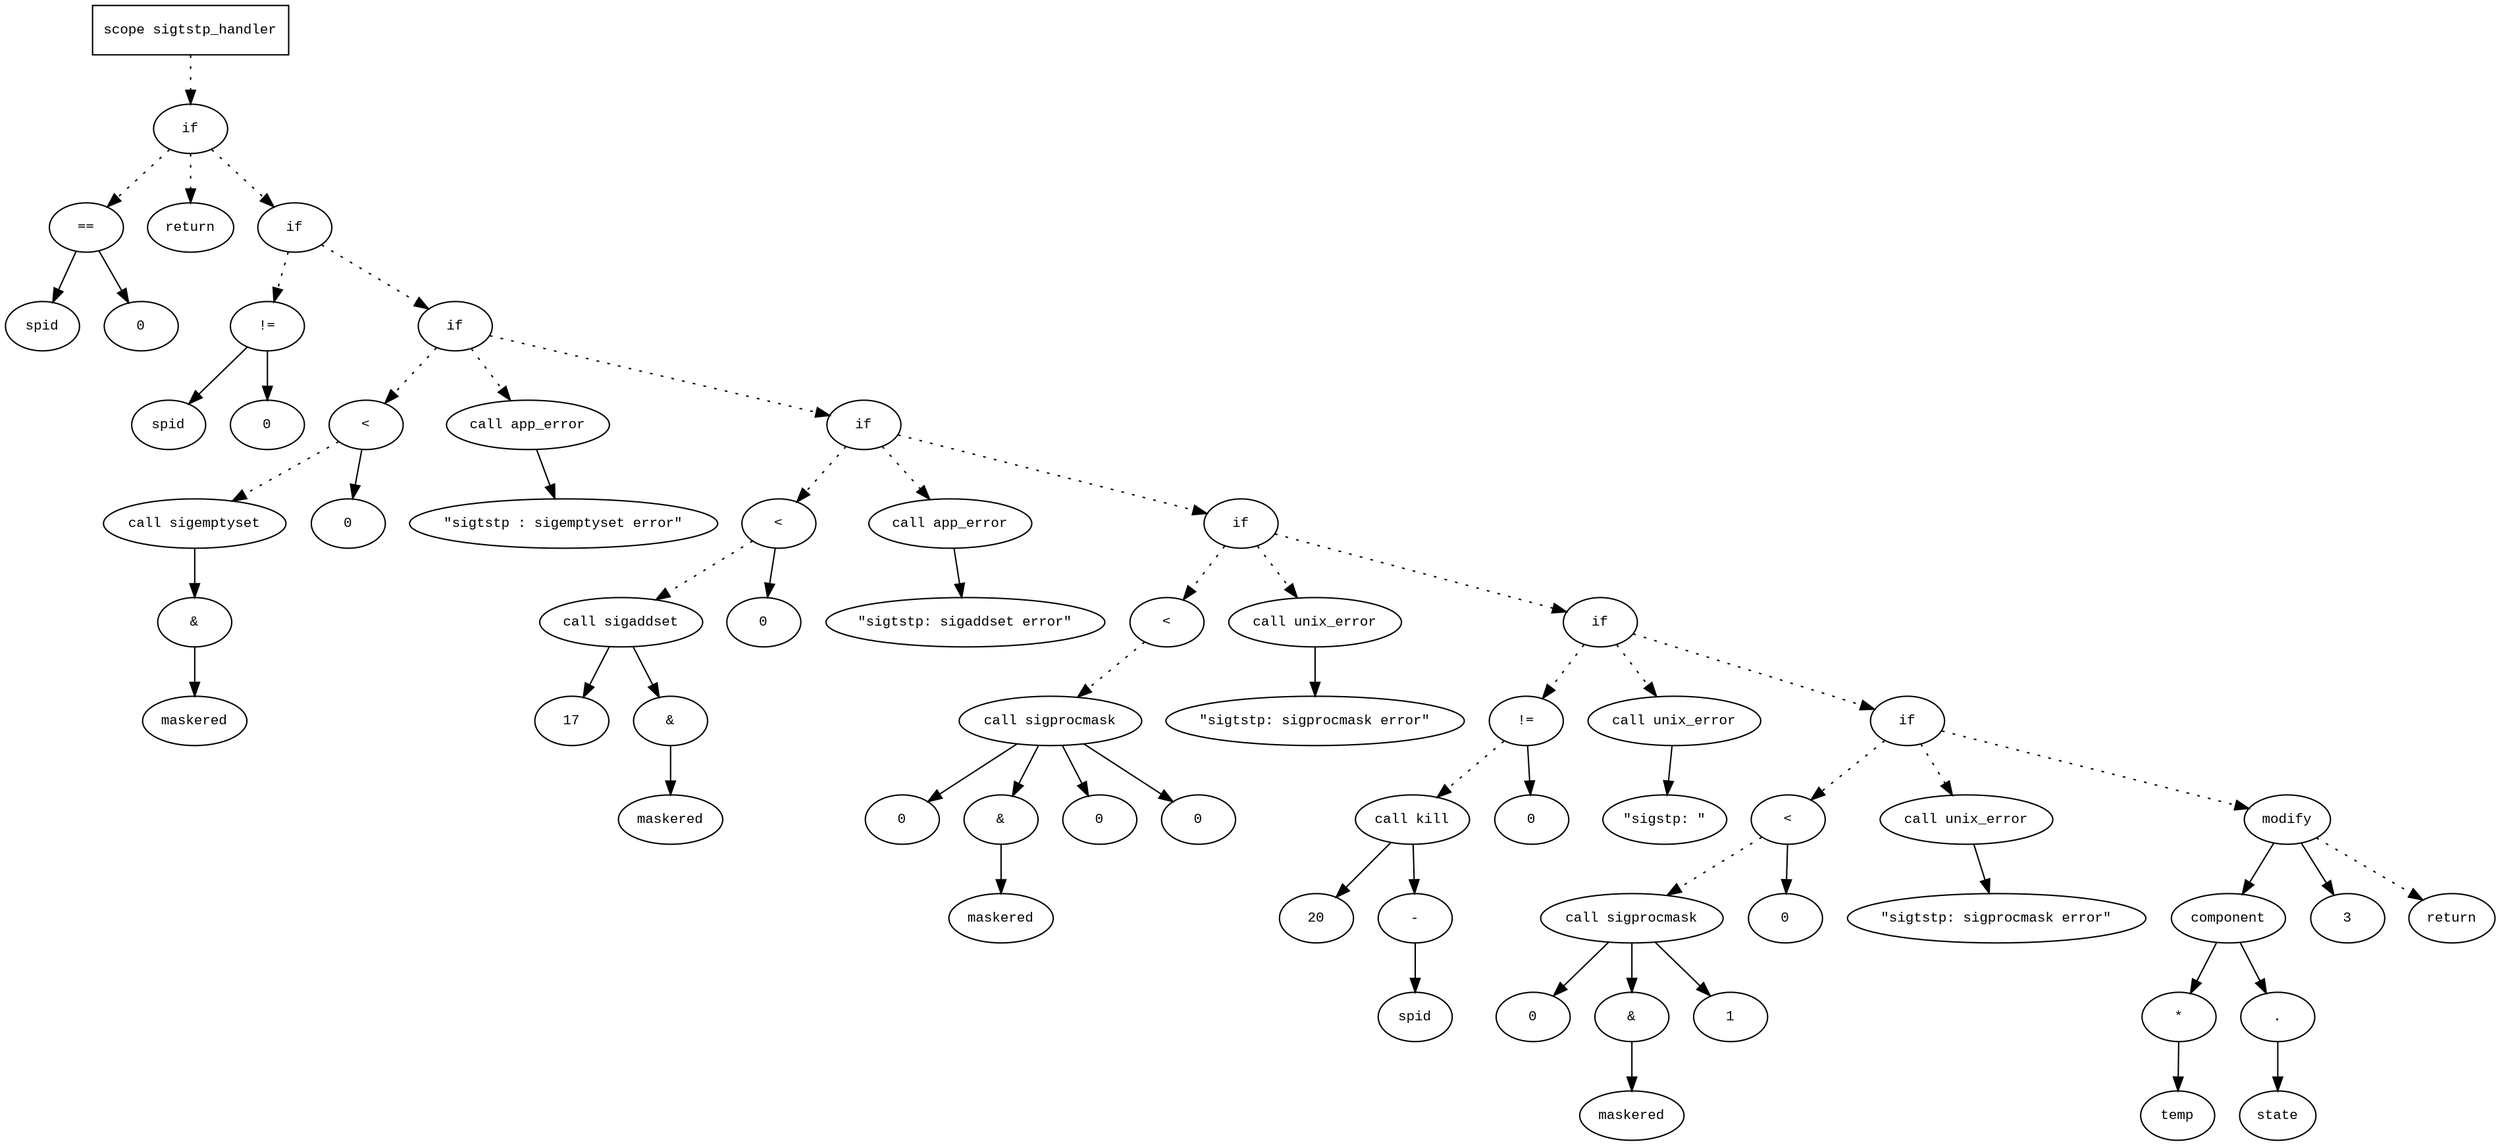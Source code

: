 digraph AST {
  graph [fontname="Times New Roman",fontsize=10];
  node  [fontname="Courier New",fontsize=10];
  edge  [fontname="Times New Roman",fontsize=10];

  node1 [label="scope sigtstp_handler",shape=box];
  node2 [label="if",shape=ellipse];
  node1 -> node2 [style=dotted];
  node3 [label="==",shape=ellipse];
  node4 [label="spid",shape=ellipse];
  node3 -> node4;
  node5 [label="0",shape=ellipse];
  node3 -> node5;
  node2 -> node3 [style=dotted];
  node6 [label="return",shape=ellipse];
  node2 -> node6 [style=dotted];
  node7 [label="if",shape=ellipse];
  node2 -> node7 [style=dotted];
  node8 [label="!=",shape=ellipse];
  node9 [label="spid",shape=ellipse];
  node8 -> node9;
  node10 [label="0",shape=ellipse];
  node8 -> node10;
  node7 -> node8 [style=dotted];
  node11 [label="if",shape=ellipse];
  node7 -> node11 [style=dotted];
  node12 [label="<",shape=ellipse];
  node13 [label="call sigemptyset",shape=ellipse];
  node14 [label="&",shape=ellipse];
  node13 -> node14;
  node15 [label="maskered",shape=ellipse];
  node14 -> node15;
  node12 -> node13 [style=dotted];
  node16 [label="0",shape=ellipse];
  node12 -> node16;
  node11 -> node12 [style=dotted];
  node17 [label="call app_error",shape=ellipse];
  node18 [label="\"sigtstp : sigemptyset error\"",shape=ellipse];
  node17 -> node18;
  node11 -> node17 [style=dotted];
  node19 [label="if",shape=ellipse];
  node11 -> node19 [style=dotted];
  node20 [label="<",shape=ellipse];
  node21 [label="call sigaddset",shape=ellipse];
  node22 [label="17",shape=ellipse];
  node21 -> node22;
  node23 [label="&",shape=ellipse];
  node21 -> node23;
  node24 [label="maskered",shape=ellipse];
  node23 -> node24;
  node20 -> node21 [style=dotted];
  node25 [label="0",shape=ellipse];
  node20 -> node25;
  node19 -> node20 [style=dotted];
  node26 [label="call app_error",shape=ellipse];
  node27 [label="\"sigtstp: sigaddset error\"",shape=ellipse];
  node26 -> node27;
  node19 -> node26 [style=dotted];
  node28 [label="if",shape=ellipse];
  node19 -> node28 [style=dotted];
  node29 [label="<",shape=ellipse];
  node30 [label="call sigprocmask",shape=ellipse];
  node31 [label="0",shape=ellipse];
  node30 -> node31;
  node32 [label="&",shape=ellipse];
  node30 -> node32;
  node33 [label="maskered",shape=ellipse];
  node32 -> node33;
  node34 [label="0",shape=ellipse];
  node30 -> node34;
  node29 -> node30 [style=dotted];
  node35 [label="0",shape=ellipse];
  node30 -> node35;
  node28 -> node29 [style=dotted];
  node36 [label="call unix_error",shape=ellipse];
  node37 [label="\"sigtstp: sigprocmask error\"",shape=ellipse];
  node36 -> node37;
  node28 -> node36 [style=dotted];
  node38 [label="if",shape=ellipse];
  node28 -> node38 [style=dotted];
  node39 [label="!=",shape=ellipse];
  node40 [label="call kill",shape=ellipse];
  node41 [label="20",shape=ellipse];
  node40 -> node41;
  node42 [label="-",shape=ellipse];
  node43 [label="spid",shape=ellipse];
  node42 -> node43;
  node40 -> node42;
  node39 -> node40 [style=dotted];
  node44 [label="0",shape=ellipse];
  node39 -> node44;
  node38 -> node39 [style=dotted];
  node45 [label="call unix_error",shape=ellipse];
  node46 [label="\"sigstp: \"",shape=ellipse];
  node45 -> node46;
  node38 -> node45 [style=dotted];
  node47 [label="if",shape=ellipse];
  node38 -> node47 [style=dotted];
  node48 [label="<",shape=ellipse];
  node49 [label="call sigprocmask",shape=ellipse];
  node50 [label="0",shape=ellipse];
  node49 -> node50;
  node51 [label="&",shape=ellipse];
  node49 -> node51;
  node52 [label="maskered",shape=ellipse];
  node51 -> node52;
  node53 [label="1",shape=ellipse];
  node49 -> node53;
  node48 -> node49 [style=dotted];
  node54 [label="0",shape=ellipse];
  node48 -> node54;
  node47 -> node48 [style=dotted];
  node55 [label="call unix_error",shape=ellipse];
  node56 [label="\"sigtstp: sigprocmask error\"",shape=ellipse];
  node55 -> node56;
  node47 -> node55 [style=dotted];
  node57 [label="modify",shape=ellipse];
  node58 [label="component",shape=ellipse];
  node57 -> node58;
  node59 [label="*",shape=ellipse];
  node60 [label="temp",shape=ellipse];
  node59 -> node60;
  node58 -> node59;
  node61 [label=".",shape=ellipse];
  node58 -> node61;
  node62 [label="state",shape=ellipse];
  node61 -> node62;
  node63 [label="3",shape=ellipse];
  node57 -> node63;
  node47 -> node57 [style=dotted];
  node64 [label="return",shape=ellipse];
  node57 -> node64 [style=dotted];
} 